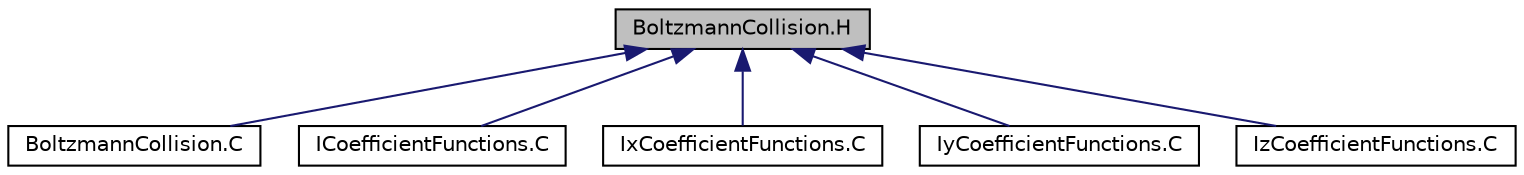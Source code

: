 digraph "BoltzmannCollision.H"
{
  bgcolor="transparent";
  edge [fontname="Helvetica",fontsize="10",labelfontname="Helvetica",labelfontsize="10"];
  node [fontname="Helvetica",fontsize="10",shape=record];
  Node43 [label="BoltzmannCollision.H",height=0.2,width=0.4,color="black", fillcolor="grey75", style="filled", fontcolor="black"];
  Node43 -> Node44 [dir="back",color="midnightblue",fontsize="10",style="solid",fontname="Helvetica"];
  Node44 [label="BoltzmannCollision.C",height=0.2,width=0.4,color="black",URL="$a00494.html"];
  Node43 -> Node45 [dir="back",color="midnightblue",fontsize="10",style="solid",fontname="Helvetica"];
  Node45 [label="ICoefficientFunctions.C",height=0.2,width=0.4,color="black",URL="$a00500.html"];
  Node43 -> Node46 [dir="back",color="midnightblue",fontsize="10",style="solid",fontname="Helvetica"];
  Node46 [label="IxCoefficientFunctions.C",height=0.2,width=0.4,color="black",URL="$a00503.html"];
  Node43 -> Node47 [dir="back",color="midnightblue",fontsize="10",style="solid",fontname="Helvetica"];
  Node47 [label="IyCoefficientFunctions.C",height=0.2,width=0.4,color="black",URL="$a00506.html"];
  Node43 -> Node48 [dir="back",color="midnightblue",fontsize="10",style="solid",fontname="Helvetica"];
  Node48 [label="IzCoefficientFunctions.C",height=0.2,width=0.4,color="black",URL="$a00509.html"];
}

